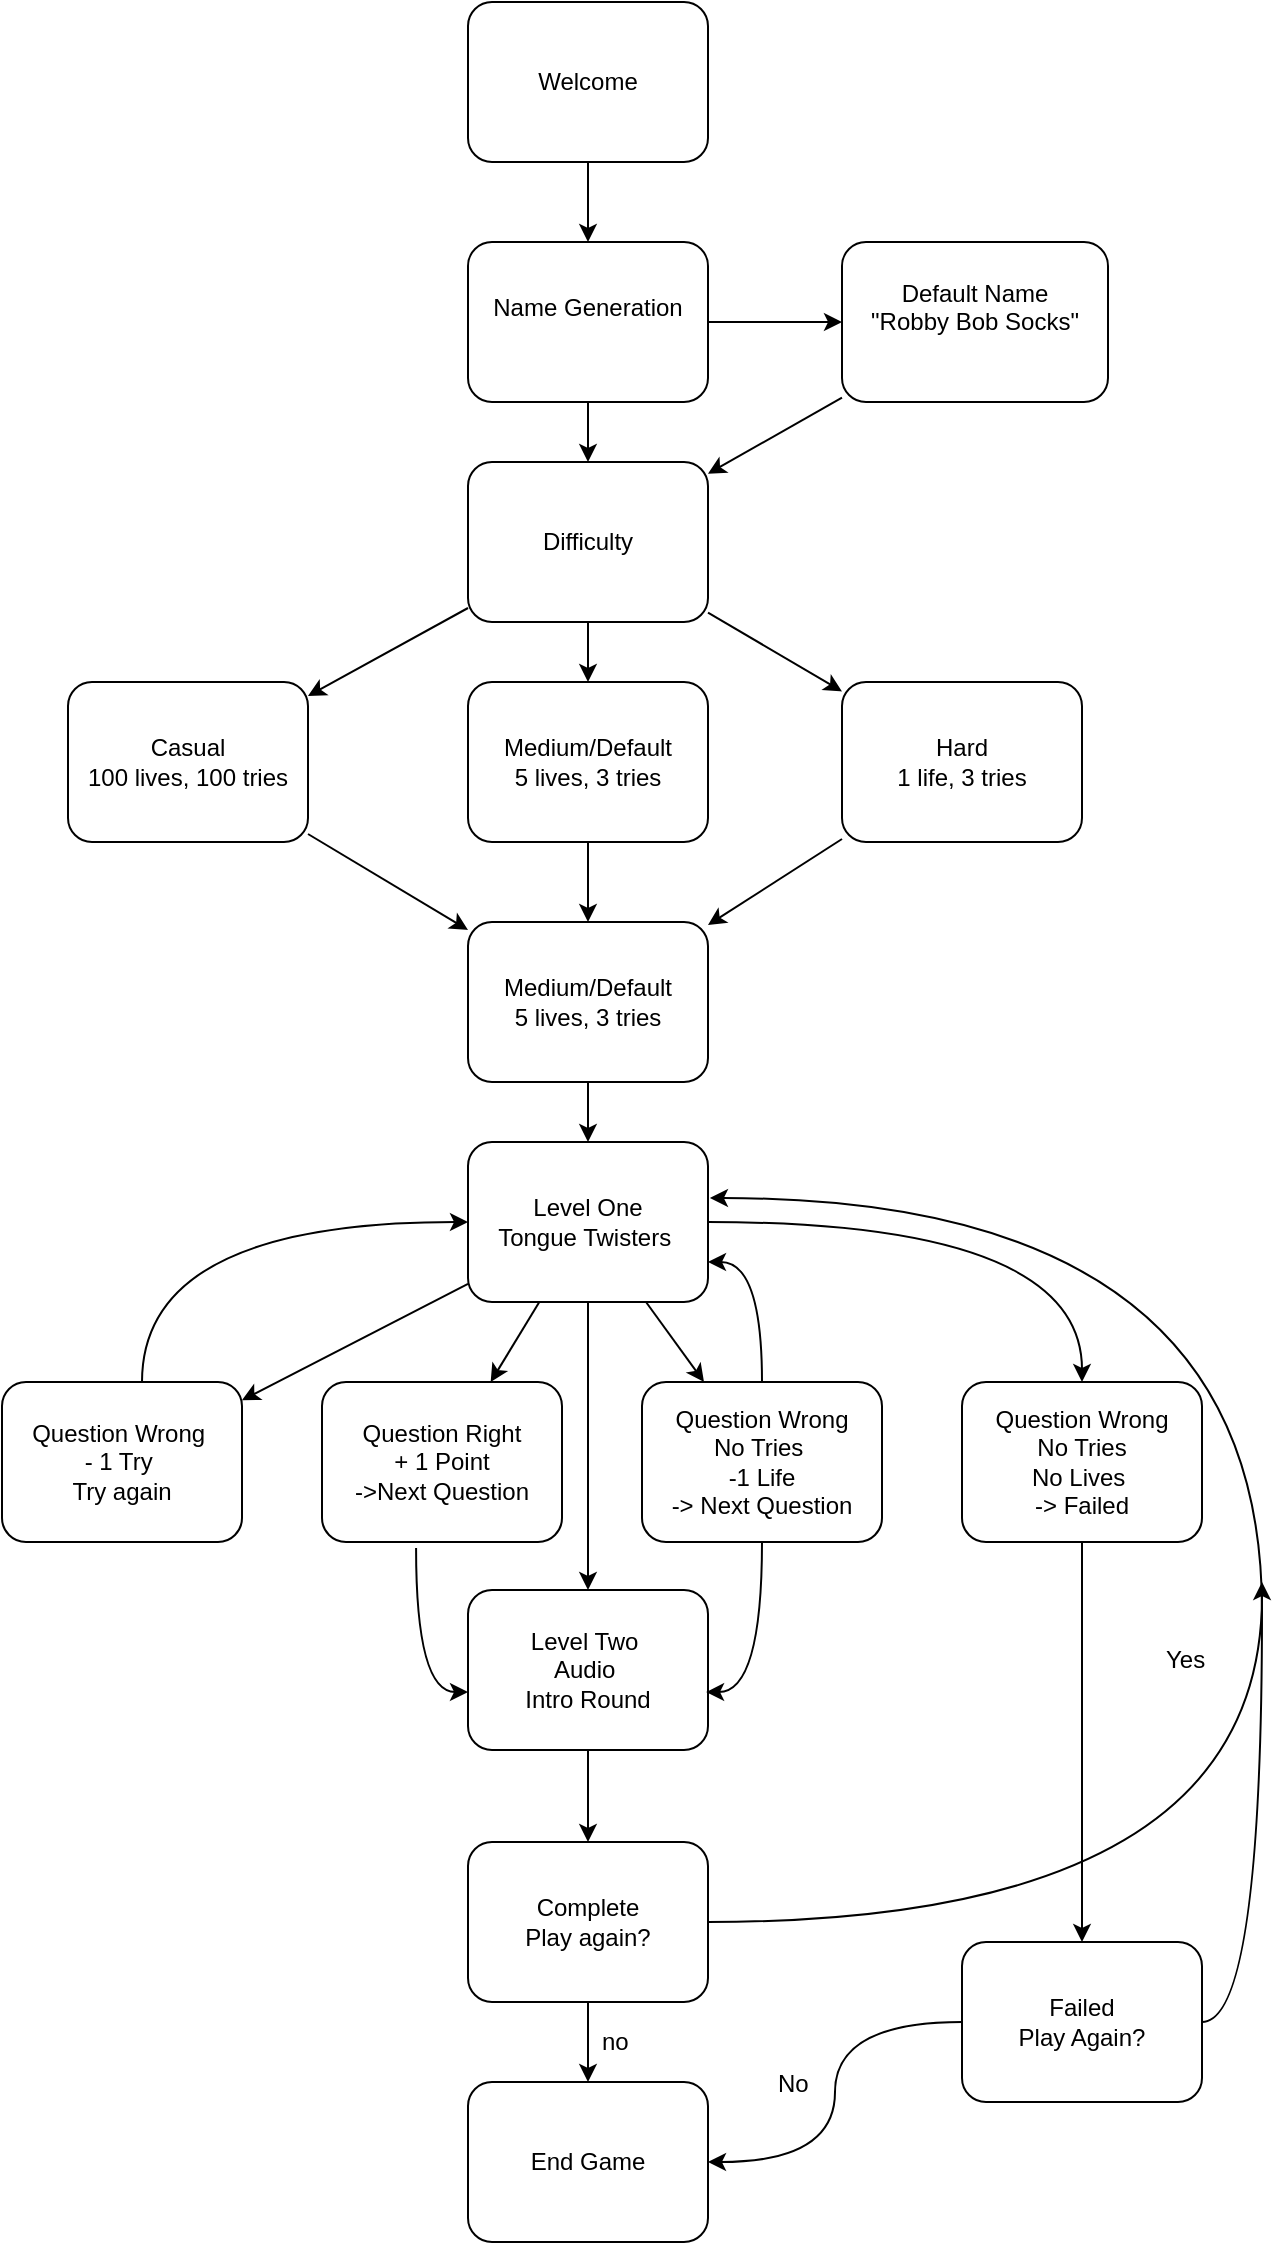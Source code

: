 <mxfile version="10.5.7" type="github"><diagram id="u4zsjDeik8FtEkjZryUf" name="Page-1"><mxGraphModel dx="1263" dy="740" grid="1" gridSize="10" guides="1" tooltips="1" connect="1" arrows="1" fold="1" page="1" pageScale="1" pageWidth="827" pageHeight="1169" math="0" shadow="0"><root><mxCell id="0"/><mxCell id="1" parent="0"/><mxCell id="kyIjFlFzCRCxPikzzSth-10" value="" style="edgeStyle=orthogonalEdgeStyle;rounded=0;orthogonalLoop=1;jettySize=auto;html=1;" edge="1" parent="1" source="kyIjFlFzCRCxPikzzSth-1" target="kyIjFlFzCRCxPikzzSth-9"><mxGeometry relative="1" as="geometry"/></mxCell><mxCell id="kyIjFlFzCRCxPikzzSth-1" value="Welcome" style="rounded=1;whiteSpace=wrap;html=1;" vertex="1" parent="1"><mxGeometry x="353" y="30" width="120" height="80" as="geometry"/></mxCell><mxCell id="kyIjFlFzCRCxPikzzSth-13" value="" style="edgeStyle=orthogonalEdgeStyle;rounded=0;orthogonalLoop=1;jettySize=auto;html=1;" edge="1" parent="1" source="kyIjFlFzCRCxPikzzSth-9" target="kyIjFlFzCRCxPikzzSth-12"><mxGeometry relative="1" as="geometry"/></mxCell><mxCell id="kyIjFlFzCRCxPikzzSth-15" value="" style="edgeStyle=orthogonalEdgeStyle;rounded=0;orthogonalLoop=1;jettySize=auto;html=1;" edge="1" parent="1" source="kyIjFlFzCRCxPikzzSth-9" target="kyIjFlFzCRCxPikzzSth-14"><mxGeometry relative="1" as="geometry"/></mxCell><mxCell id="kyIjFlFzCRCxPikzzSth-9" value="Name Generation&lt;br&gt;&lt;br&gt;" style="rounded=1;whiteSpace=wrap;html=1;" vertex="1" parent="1"><mxGeometry x="353" y="150" width="120" height="80" as="geometry"/></mxCell><mxCell id="kyIjFlFzCRCxPikzzSth-17" style="rounded=0;orthogonalLoop=1;jettySize=auto;html=1;exitX=0;exitY=0.75;exitDx=0;exitDy=0;entryX=1.017;entryY=0.05;entryDx=0;entryDy=0;strokeColor=none;entryPerimeter=0;" edge="1" parent="1" source="kyIjFlFzCRCxPikzzSth-14" target="kyIjFlFzCRCxPikzzSth-12"><mxGeometry relative="1" as="geometry"/></mxCell><mxCell id="kyIjFlFzCRCxPikzzSth-19" style="edgeStyle=none;rounded=0;orthogonalLoop=1;jettySize=auto;html=1;" edge="1" parent="1" source="kyIjFlFzCRCxPikzzSth-14" target="kyIjFlFzCRCxPikzzSth-12"><mxGeometry relative="1" as="geometry"/></mxCell><mxCell id="kyIjFlFzCRCxPikzzSth-14" value="Default Name&lt;br&gt;&quot;Robby Bob Socks&quot;&lt;br&gt;&lt;br&gt;" style="rounded=1;whiteSpace=wrap;html=1;" vertex="1" parent="1"><mxGeometry x="540" y="150" width="133" height="80" as="geometry"/></mxCell><mxCell id="kyIjFlFzCRCxPikzzSth-21" value="" style="edgeStyle=none;rounded=0;orthogonalLoop=1;jettySize=auto;html=1;" edge="1" parent="1" source="kyIjFlFzCRCxPikzzSth-12" target="kyIjFlFzCRCxPikzzSth-20"><mxGeometry relative="1" as="geometry"/></mxCell><mxCell id="kyIjFlFzCRCxPikzzSth-23" value="" style="edgeStyle=none;rounded=0;orthogonalLoop=1;jettySize=auto;html=1;" edge="1" parent="1" source="kyIjFlFzCRCxPikzzSth-12" target="kyIjFlFzCRCxPikzzSth-22"><mxGeometry relative="1" as="geometry"/></mxCell><mxCell id="kyIjFlFzCRCxPikzzSth-25" value="" style="edgeStyle=none;rounded=0;orthogonalLoop=1;jettySize=auto;html=1;" edge="1" parent="1" source="kyIjFlFzCRCxPikzzSth-12" target="kyIjFlFzCRCxPikzzSth-24"><mxGeometry relative="1" as="geometry"/></mxCell><mxCell id="kyIjFlFzCRCxPikzzSth-12" value="Difficulty&lt;br&gt;" style="rounded=1;whiteSpace=wrap;html=1;" vertex="1" parent="1"><mxGeometry x="353" y="260" width="120" height="80" as="geometry"/></mxCell><mxCell id="kyIjFlFzCRCxPikzzSth-28" style="edgeStyle=none;rounded=0;orthogonalLoop=1;jettySize=auto;html=1;" edge="1" parent="1" source="kyIjFlFzCRCxPikzzSth-24" target="kyIjFlFzCRCxPikzzSth-26"><mxGeometry relative="1" as="geometry"/></mxCell><mxCell id="kyIjFlFzCRCxPikzzSth-24" value="Casual&lt;br&gt;100 lives, 100 tries&lt;br&gt;" style="rounded=1;whiteSpace=wrap;html=1;" vertex="1" parent="1"><mxGeometry x="153" y="370" width="120" height="80" as="geometry"/></mxCell><mxCell id="kyIjFlFzCRCxPikzzSth-29" style="edgeStyle=none;rounded=0;orthogonalLoop=1;jettySize=auto;html=1;" edge="1" parent="1" source="kyIjFlFzCRCxPikzzSth-22" target="kyIjFlFzCRCxPikzzSth-26"><mxGeometry relative="1" as="geometry"/></mxCell><mxCell id="kyIjFlFzCRCxPikzzSth-22" value="Hard&lt;br&gt;1 life, 3 tries&lt;br&gt;" style="rounded=1;whiteSpace=wrap;html=1;" vertex="1" parent="1"><mxGeometry x="540" y="370" width="120" height="80" as="geometry"/></mxCell><mxCell id="kyIjFlFzCRCxPikzzSth-27" value="" style="edgeStyle=none;rounded=0;orthogonalLoop=1;jettySize=auto;html=1;" edge="1" parent="1" source="kyIjFlFzCRCxPikzzSth-20" target="kyIjFlFzCRCxPikzzSth-26"><mxGeometry relative="1" as="geometry"/></mxCell><mxCell id="kyIjFlFzCRCxPikzzSth-20" value="Medium/Default&lt;br&gt;5 lives, 3 tries&lt;br&gt;" style="rounded=1;whiteSpace=wrap;html=1;" vertex="1" parent="1"><mxGeometry x="353" y="370" width="120" height="80" as="geometry"/></mxCell><mxCell id="kyIjFlFzCRCxPikzzSth-31" value="" style="edgeStyle=none;rounded=0;orthogonalLoop=1;jettySize=auto;html=1;" edge="1" parent="1" source="kyIjFlFzCRCxPikzzSth-26" target="kyIjFlFzCRCxPikzzSth-30"><mxGeometry relative="1" as="geometry"/></mxCell><mxCell id="kyIjFlFzCRCxPikzzSth-26" value="Medium/Default&lt;br&gt;5 lives, 3 tries&lt;br&gt;" style="rounded=1;whiteSpace=wrap;html=1;" vertex="1" parent="1"><mxGeometry x="353" y="490" width="120" height="80" as="geometry"/></mxCell><mxCell id="kyIjFlFzCRCxPikzzSth-33" value="" style="edgeStyle=none;rounded=0;orthogonalLoop=1;jettySize=auto;html=1;" edge="1" parent="1" source="kyIjFlFzCRCxPikzzSth-30" target="kyIjFlFzCRCxPikzzSth-32"><mxGeometry relative="1" as="geometry"/></mxCell><mxCell id="kyIjFlFzCRCxPikzzSth-35" value="" style="edgeStyle=none;rounded=0;orthogonalLoop=1;jettySize=auto;html=1;" edge="1" parent="1" source="kyIjFlFzCRCxPikzzSth-30" target="kyIjFlFzCRCxPikzzSth-34"><mxGeometry relative="1" as="geometry"/></mxCell><mxCell id="kyIjFlFzCRCxPikzzSth-37" value="" style="edgeStyle=none;rounded=0;orthogonalLoop=1;jettySize=auto;html=1;" edge="1" parent="1" source="kyIjFlFzCRCxPikzzSth-30" target="kyIjFlFzCRCxPikzzSth-36"><mxGeometry relative="1" as="geometry"/></mxCell><mxCell id="kyIjFlFzCRCxPikzzSth-43" value="" style="edgeStyle=orthogonalEdgeStyle;curved=1;rounded=0;orthogonalLoop=1;jettySize=auto;html=1;" edge="1" parent="1" source="kyIjFlFzCRCxPikzzSth-30" target="kyIjFlFzCRCxPikzzSth-42"><mxGeometry relative="1" as="geometry"/></mxCell><mxCell id="kyIjFlFzCRCxPikzzSth-51" value="" style="edgeStyle=orthogonalEdgeStyle;curved=1;rounded=0;orthogonalLoop=1;jettySize=auto;html=1;" edge="1" parent="1" source="kyIjFlFzCRCxPikzzSth-30" target="kyIjFlFzCRCxPikzzSth-50"><mxGeometry relative="1" as="geometry"/></mxCell><mxCell id="kyIjFlFzCRCxPikzzSth-30" value="Level One&lt;br&gt;Tongue Twisters&amp;nbsp;&lt;br&gt;" style="rounded=1;whiteSpace=wrap;html=1;" vertex="1" parent="1"><mxGeometry x="353" y="600" width="120" height="80" as="geometry"/></mxCell><mxCell id="kyIjFlFzCRCxPikzzSth-53" value="" style="edgeStyle=orthogonalEdgeStyle;curved=1;rounded=0;orthogonalLoop=1;jettySize=auto;html=1;" edge="1" parent="1" source="kyIjFlFzCRCxPikzzSth-50" target="kyIjFlFzCRCxPikzzSth-52"><mxGeometry relative="1" as="geometry"/></mxCell><mxCell id="kyIjFlFzCRCxPikzzSth-50" value="Level Two&amp;nbsp;&lt;br&gt;Audio&amp;nbsp;&lt;br&gt;Intro Round&lt;br&gt;" style="rounded=1;whiteSpace=wrap;html=1;" vertex="1" parent="1"><mxGeometry x="353" y="824" width="120" height="80" as="geometry"/></mxCell><mxCell id="kyIjFlFzCRCxPikzzSth-55" value="" style="edgeStyle=orthogonalEdgeStyle;curved=1;rounded=0;orthogonalLoop=1;jettySize=auto;html=1;" edge="1" parent="1" source="kyIjFlFzCRCxPikzzSth-52" target="kyIjFlFzCRCxPikzzSth-54"><mxGeometry relative="1" as="geometry"/></mxCell><mxCell id="kyIjFlFzCRCxPikzzSth-58" style="edgeStyle=orthogonalEdgeStyle;curved=1;rounded=0;orthogonalLoop=1;jettySize=auto;html=1;" edge="1" parent="1" source="kyIjFlFzCRCxPikzzSth-52"><mxGeometry relative="1" as="geometry"><mxPoint x="750" y="820" as="targetPoint"/></mxGeometry></mxCell><mxCell id="kyIjFlFzCRCxPikzzSth-52" value="Complete&lt;br&gt;Play again?&lt;br&gt;" style="rounded=1;whiteSpace=wrap;html=1;" vertex="1" parent="1"><mxGeometry x="353" y="950" width="120" height="80" as="geometry"/></mxCell><mxCell id="kyIjFlFzCRCxPikzzSth-54" value="End Game" style="rounded=1;whiteSpace=wrap;html=1;" vertex="1" parent="1"><mxGeometry x="353" y="1070" width="120" height="80" as="geometry"/></mxCell><mxCell id="kyIjFlFzCRCxPikzzSth-45" value="" style="edgeStyle=orthogonalEdgeStyle;curved=1;rounded=0;orthogonalLoop=1;jettySize=auto;html=1;" edge="1" parent="1" source="kyIjFlFzCRCxPikzzSth-42" target="kyIjFlFzCRCxPikzzSth-44"><mxGeometry relative="1" as="geometry"/></mxCell><mxCell id="kyIjFlFzCRCxPikzzSth-42" value="Question Wrong&lt;br&gt;No Tries&lt;br&gt;No Lives&amp;nbsp;&lt;br&gt;-&amp;gt; Failed&lt;br&gt;" style="rounded=1;whiteSpace=wrap;html=1;" vertex="1" parent="1"><mxGeometry x="600" y="720" width="120" height="80" as="geometry"/></mxCell><mxCell id="kyIjFlFzCRCxPikzzSth-46" style="edgeStyle=orthogonalEdgeStyle;curved=1;rounded=0;orthogonalLoop=1;jettySize=auto;html=1;entryX=1.008;entryY=0.35;entryDx=0;entryDy=0;entryPerimeter=0;" edge="1" parent="1" source="kyIjFlFzCRCxPikzzSth-44" target="kyIjFlFzCRCxPikzzSth-30"><mxGeometry relative="1" as="geometry"><Array as="points"><mxPoint x="750" y="1040"/><mxPoint x="750" y="628"/></Array></mxGeometry></mxCell><mxCell id="kyIjFlFzCRCxPikzzSth-56" style="edgeStyle=orthogonalEdgeStyle;curved=1;rounded=0;orthogonalLoop=1;jettySize=auto;html=1;" edge="1" parent="1" source="kyIjFlFzCRCxPikzzSth-44" target="kyIjFlFzCRCxPikzzSth-54"><mxGeometry relative="1" as="geometry"/></mxCell><mxCell id="kyIjFlFzCRCxPikzzSth-44" value="Failed&lt;br&gt;Play Again?&lt;br&gt;" style="rounded=1;whiteSpace=wrap;html=1;" vertex="1" parent="1"><mxGeometry x="600" y="1000" width="120" height="80" as="geometry"/></mxCell><mxCell id="kyIjFlFzCRCxPikzzSth-40" style="edgeStyle=orthogonalEdgeStyle;rounded=0;orthogonalLoop=1;jettySize=auto;html=1;exitX=0.5;exitY=0;exitDx=0;exitDy=0;curved=1;" edge="1" parent="1" source="kyIjFlFzCRCxPikzzSth-36" target="kyIjFlFzCRCxPikzzSth-30"><mxGeometry relative="1" as="geometry"><Array as="points"><mxPoint x="500" y="660"/></Array></mxGeometry></mxCell><mxCell id="kyIjFlFzCRCxPikzzSth-60" style="edgeStyle=orthogonalEdgeStyle;curved=1;rounded=0;orthogonalLoop=1;jettySize=auto;html=1;entryX=0.992;entryY=0.638;entryDx=0;entryDy=0;entryPerimeter=0;" edge="1" parent="1" source="kyIjFlFzCRCxPikzzSth-36" target="kyIjFlFzCRCxPikzzSth-50"><mxGeometry relative="1" as="geometry"/></mxCell><mxCell id="kyIjFlFzCRCxPikzzSth-36" value="Question Wrong&lt;br&gt;No Tries&amp;nbsp;&lt;br&gt;-1 Life&lt;br&gt;-&amp;gt; Next Question&lt;br&gt;" style="rounded=1;whiteSpace=wrap;html=1;" vertex="1" parent="1"><mxGeometry x="440" y="720" width="120" height="80" as="geometry"/></mxCell><mxCell id="kyIjFlFzCRCxPikzzSth-41" style="edgeStyle=orthogonalEdgeStyle;curved=1;rounded=0;orthogonalLoop=1;jettySize=auto;html=1;entryX=0;entryY=0.5;entryDx=0;entryDy=0;" edge="1" parent="1" source="kyIjFlFzCRCxPikzzSth-34" target="kyIjFlFzCRCxPikzzSth-30"><mxGeometry relative="1" as="geometry"><Array as="points"><mxPoint x="190" y="640"/></Array></mxGeometry></mxCell><mxCell id="kyIjFlFzCRCxPikzzSth-34" value="Question Wrong&amp;nbsp;&lt;br&gt;- 1 Try&amp;nbsp;&lt;br&gt;Try again&lt;br&gt;" style="rounded=1;whiteSpace=wrap;html=1;rotation=0;" vertex="1" parent="1"><mxGeometry x="120" y="720" width="120" height="80" as="geometry"/></mxCell><mxCell id="kyIjFlFzCRCxPikzzSth-59" style="edgeStyle=orthogonalEdgeStyle;curved=1;rounded=0;orthogonalLoop=1;jettySize=auto;html=1;exitX=0.392;exitY=1.038;exitDx=0;exitDy=0;entryX=0;entryY=0.638;entryDx=0;entryDy=0;entryPerimeter=0;exitPerimeter=0;" edge="1" parent="1" source="kyIjFlFzCRCxPikzzSth-32" target="kyIjFlFzCRCxPikzzSth-50"><mxGeometry relative="1" as="geometry"/></mxCell><mxCell id="kyIjFlFzCRCxPikzzSth-32" value="Question Right&lt;br&gt;+ 1 Point&lt;br&gt;-&amp;gt;Next Question&lt;br&gt;" style="rounded=1;whiteSpace=wrap;html=1;" vertex="1" parent="1"><mxGeometry x="280" y="720" width="120" height="80" as="geometry"/></mxCell><mxCell id="kyIjFlFzCRCxPikzzSth-48" value="Yes&lt;br&gt;&lt;br&gt;" style="text;html=1;resizable=0;points=[];autosize=1;align=left;verticalAlign=top;spacingTop=-4;" vertex="1" parent="1"><mxGeometry x="700" y="849" width="40" height="30" as="geometry"/></mxCell><mxCell id="kyIjFlFzCRCxPikzzSth-57" value="No&lt;br&gt;&lt;br&gt;" style="text;html=1;resizable=0;points=[];autosize=1;align=left;verticalAlign=top;spacingTop=-4;" vertex="1" parent="1"><mxGeometry x="506" y="1061" width="30" height="30" as="geometry"/></mxCell><mxCell id="kyIjFlFzCRCxPikzzSth-61" value="no&lt;br&gt;&lt;br&gt;" style="text;html=1;resizable=0;points=[];autosize=1;align=left;verticalAlign=top;spacingTop=-4;" vertex="1" parent="1"><mxGeometry x="418" y="1040" width="30" height="30" as="geometry"/></mxCell></root></mxGraphModel></diagram></mxfile>